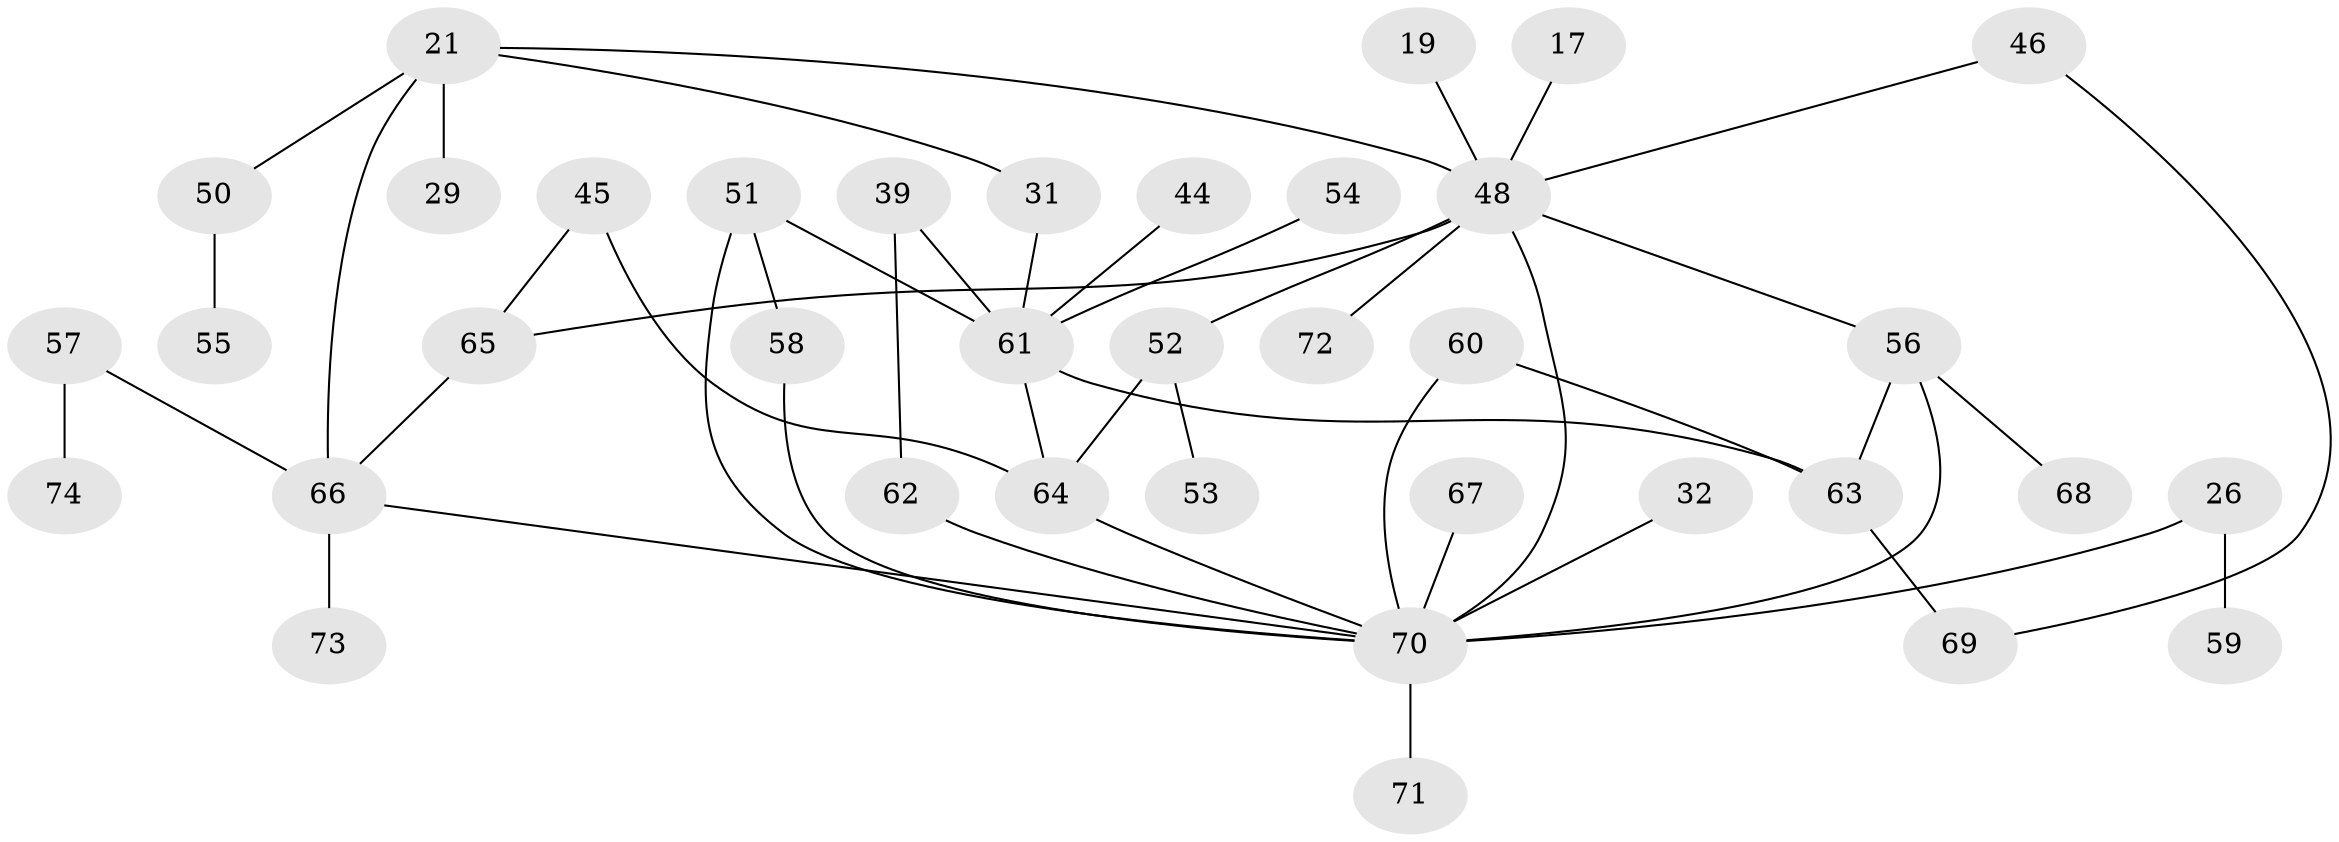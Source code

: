 // original degree distribution, {5: 0.04054054054054054, 7: 0.013513513513513514, 6: 0.05405405405405406, 4: 0.17567567567567569, 1: 0.22972972972972974, 2: 0.3108108108108108, 3: 0.17567567567567569}
// Generated by graph-tools (version 1.1) at 2025/44/03/04/25 21:44:47]
// undirected, 37 vertices, 48 edges
graph export_dot {
graph [start="1"]
  node [color=gray90,style=filled];
  17;
  19;
  21 [super="+20+9"];
  26;
  29;
  31;
  32;
  39;
  44;
  45 [super="+42"];
  46;
  48 [super="+34"];
  50;
  51 [super="+6"];
  52 [super="+35"];
  53;
  54;
  55;
  56 [super="+13+41"];
  57;
  58 [super="+30+37+43"];
  59;
  60;
  61 [super="+18+33+27"];
  62 [super="+25"];
  63;
  64 [super="+49"];
  65 [super="+12+14"];
  66 [super="+7"];
  67;
  68;
  69;
  70 [super="+10+47+38+40"];
  71;
  72;
  73 [super="+36"];
  74;
  17 -- 48;
  19 -- 48;
  21 -- 31;
  21 -- 50;
  21 -- 66 [weight=2];
  21 -- 48 [weight=2];
  21 -- 29;
  26 -- 59;
  26 -- 70 [weight=3];
  31 -- 61;
  32 -- 70;
  39 -- 61;
  39 -- 62;
  44 -- 61;
  45 -- 64 [weight=2];
  45 -- 65 [weight=2];
  46 -- 69;
  46 -- 48;
  48 -- 72;
  48 -- 52 [weight=2];
  48 -- 70 [weight=3];
  48 -- 65 [weight=2];
  48 -- 56;
  50 -- 55;
  51 -- 70 [weight=3];
  51 -- 58;
  51 -- 61 [weight=2];
  52 -- 53;
  52 -- 64;
  54 -- 61;
  56 -- 63;
  56 -- 68;
  56 -- 70;
  57 -- 74;
  57 -- 66;
  58 -- 70;
  60 -- 63;
  60 -- 70;
  61 -- 64;
  61 -- 63;
  62 -- 70 [weight=2];
  63 -- 69;
  64 -- 70;
  65 -- 66;
  66 -- 70;
  66 -- 73;
  67 -- 70;
  70 -- 71 [weight=2];
}
